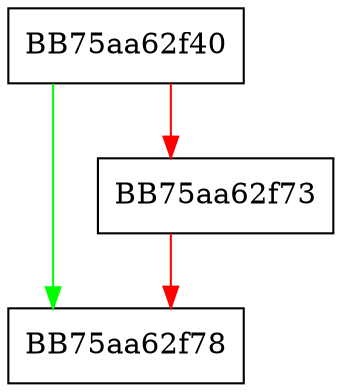 digraph RpfAPI_elf_mofs_to_fofs {
  node [shape="box"];
  graph [splines=ortho];
  BB75aa62f40 -> BB75aa62f78 [color="green"];
  BB75aa62f40 -> BB75aa62f73 [color="red"];
  BB75aa62f73 -> BB75aa62f78 [color="red"];
}